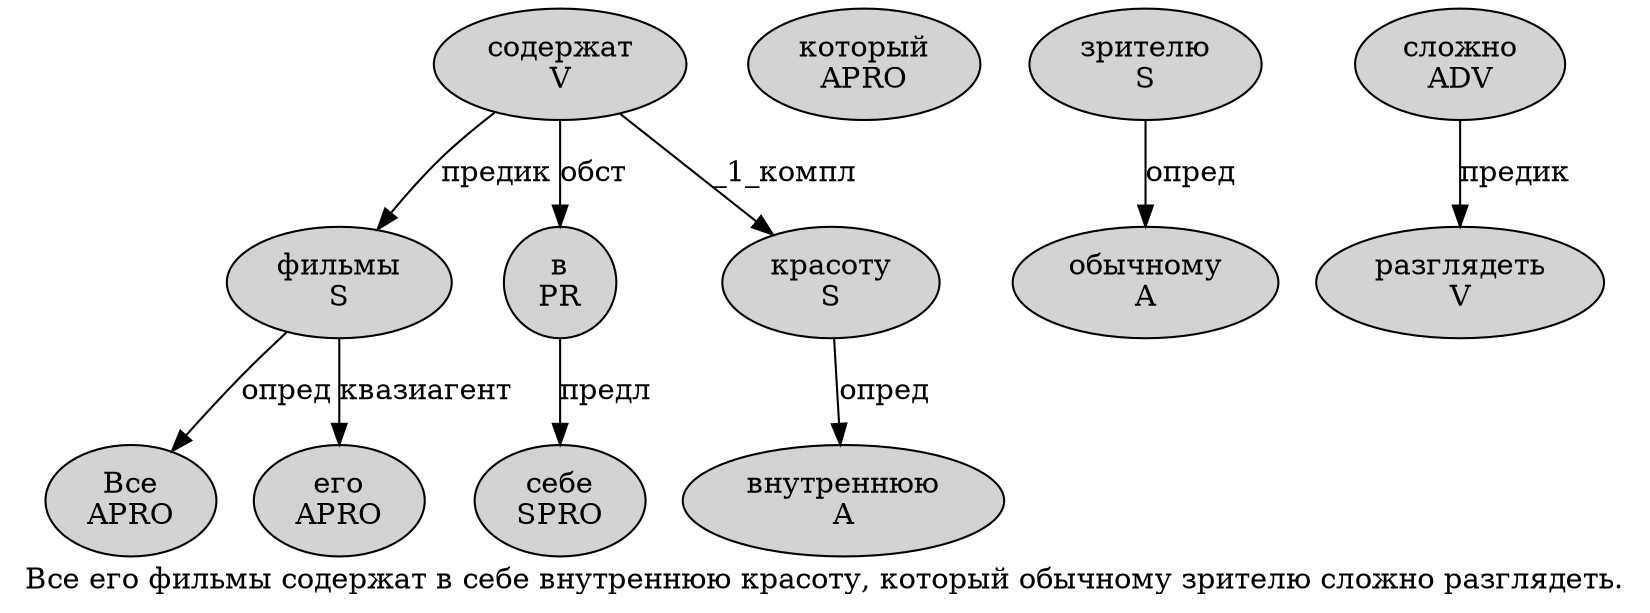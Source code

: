 digraph SENTENCE_2219 {
	graph [label="Все его фильмы содержат в себе внутреннюю красоту, который обычному зрителю сложно разглядеть."]
	node [style=filled]
		0 [label="Все
APRO" color="" fillcolor=lightgray penwidth=1 shape=ellipse]
		1 [label="его
APRO" color="" fillcolor=lightgray penwidth=1 shape=ellipse]
		2 [label="фильмы
S" color="" fillcolor=lightgray penwidth=1 shape=ellipse]
		3 [label="содержат
V" color="" fillcolor=lightgray penwidth=1 shape=ellipse]
		4 [label="в
PR" color="" fillcolor=lightgray penwidth=1 shape=ellipse]
		5 [label="себе
SPRO" color="" fillcolor=lightgray penwidth=1 shape=ellipse]
		6 [label="внутреннюю
A" color="" fillcolor=lightgray penwidth=1 shape=ellipse]
		7 [label="красоту
S" color="" fillcolor=lightgray penwidth=1 shape=ellipse]
		9 [label="который
APRO" color="" fillcolor=lightgray penwidth=1 shape=ellipse]
		10 [label="обычному
A" color="" fillcolor=lightgray penwidth=1 shape=ellipse]
		11 [label="зрителю
S" color="" fillcolor=lightgray penwidth=1 shape=ellipse]
		12 [label="сложно
ADV" color="" fillcolor=lightgray penwidth=1 shape=ellipse]
		13 [label="разглядеть
V" color="" fillcolor=lightgray penwidth=1 shape=ellipse]
			12 -> 13 [label="предик"]
			3 -> 2 [label="предик"]
			3 -> 4 [label="обст"]
			3 -> 7 [label="_1_компл"]
			2 -> 0 [label="опред"]
			2 -> 1 [label="квазиагент"]
			7 -> 6 [label="опред"]
			4 -> 5 [label="предл"]
			11 -> 10 [label="опред"]
}